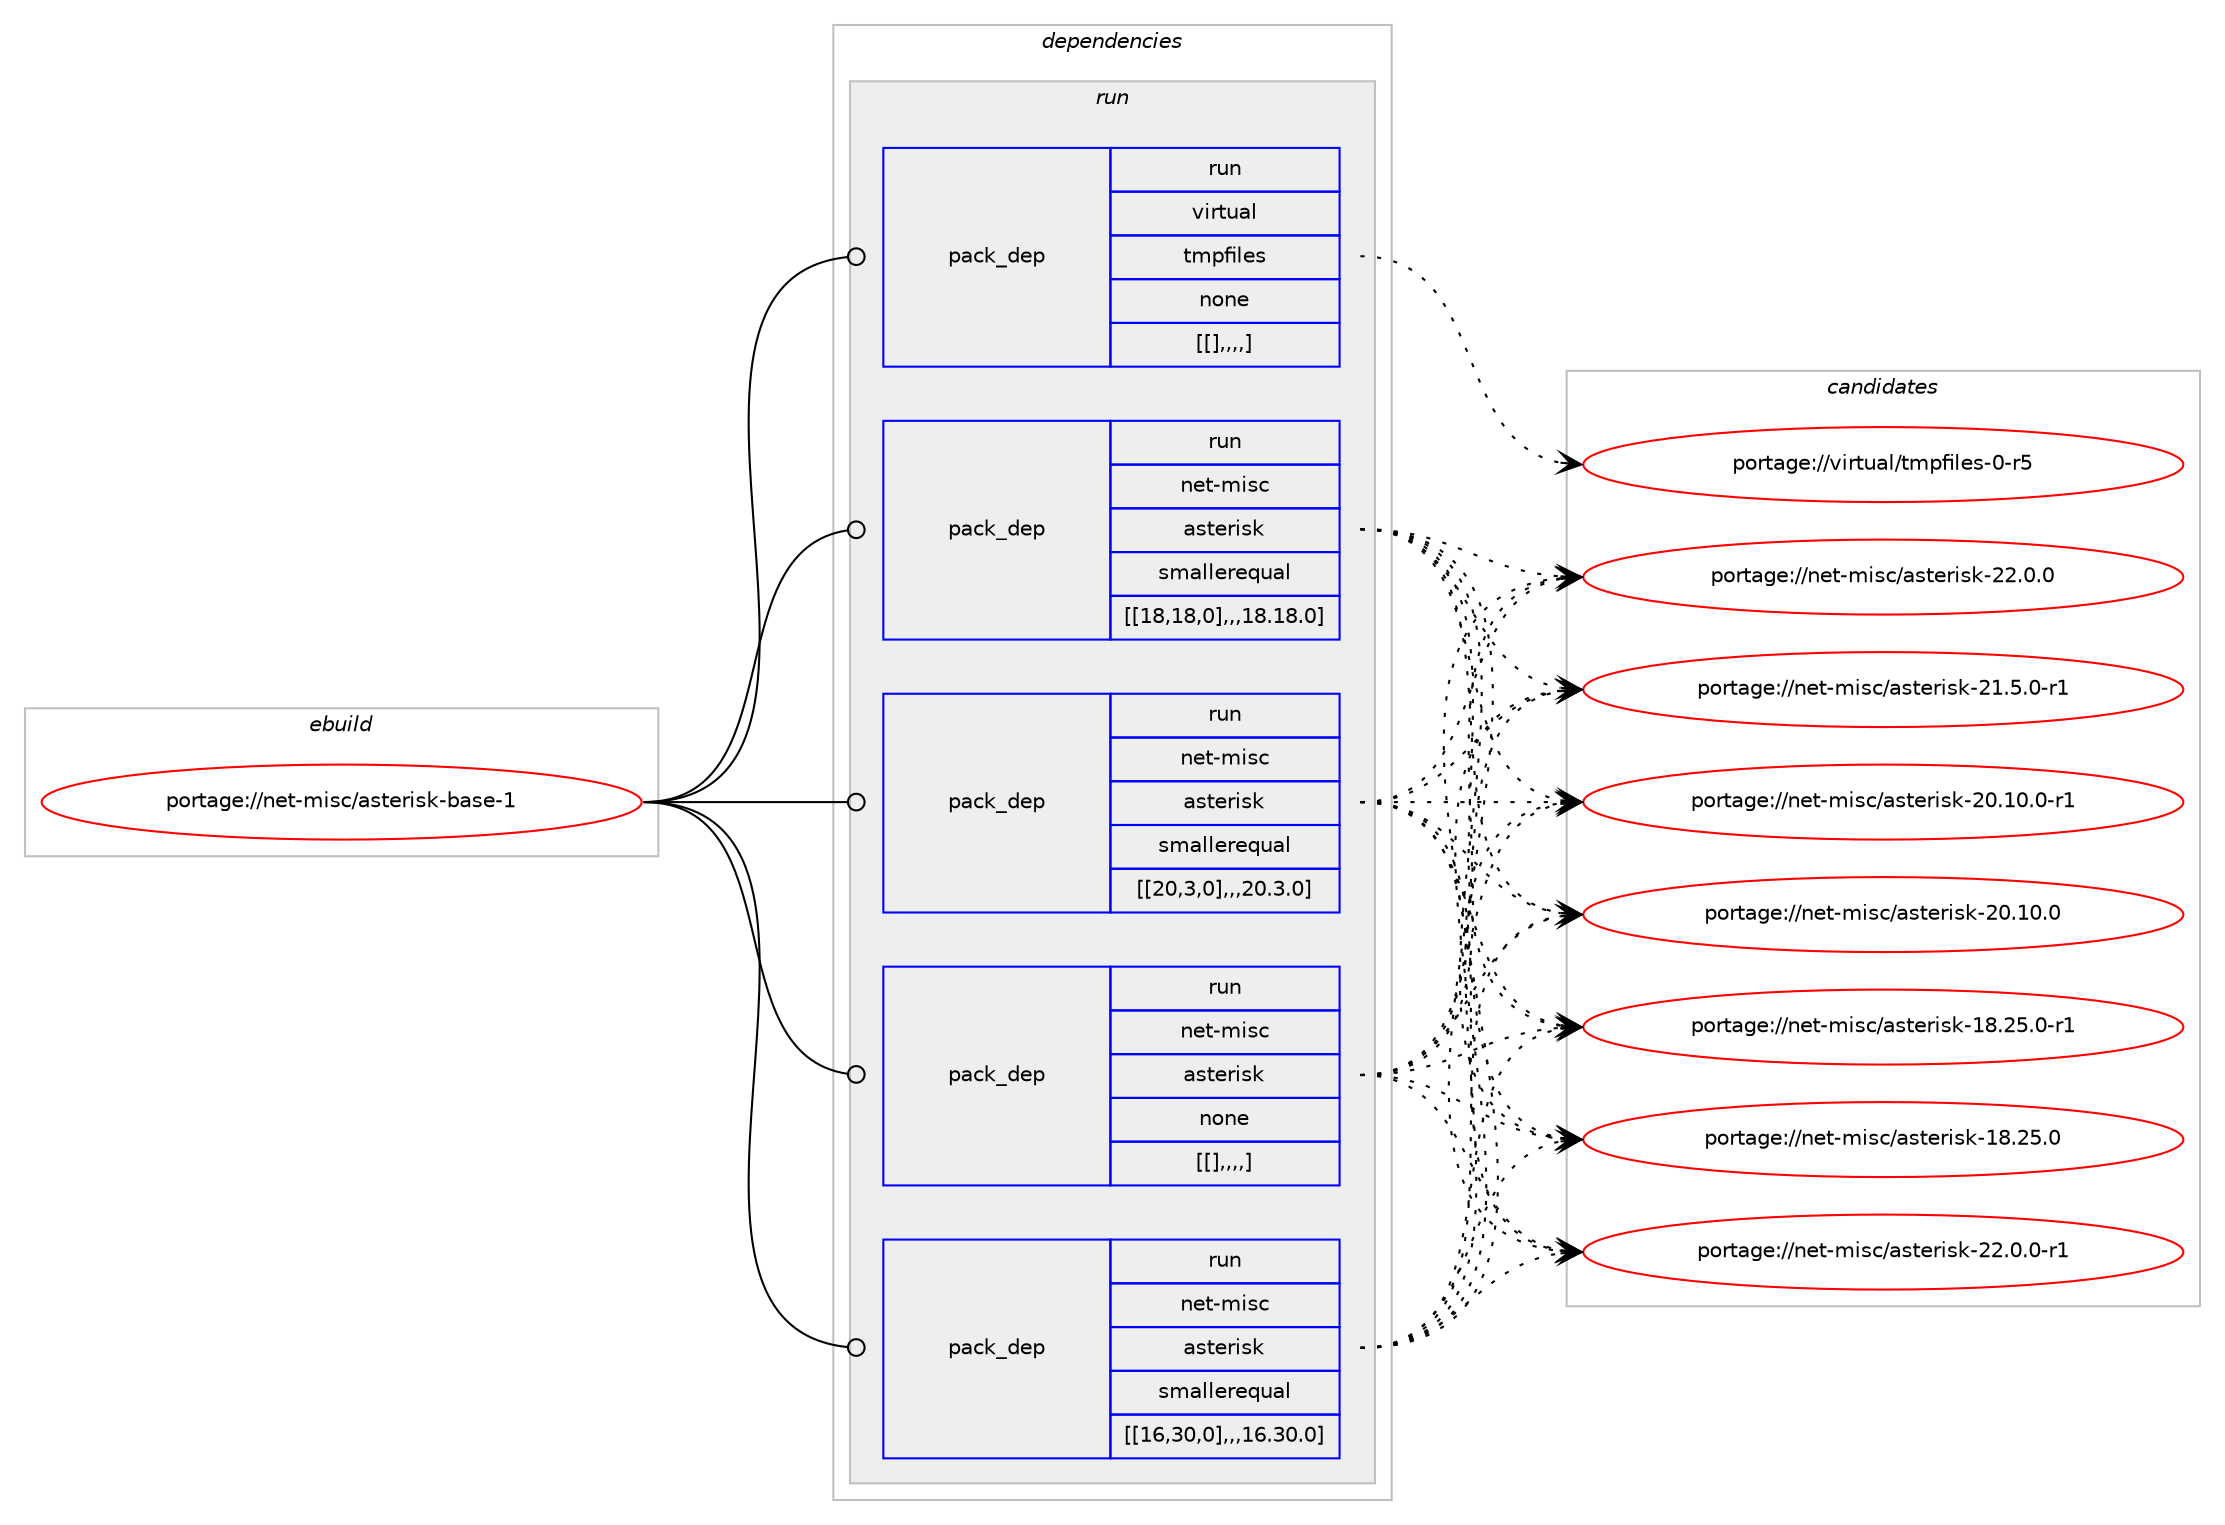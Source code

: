 digraph prolog {

# *************
# Graph options
# *************

newrank=true;
concentrate=true;
compound=true;
graph [rankdir=LR,fontname=Helvetica,fontsize=10,ranksep=1.5];#, ranksep=2.5, nodesep=0.2];
edge  [arrowhead=vee];
node  [fontname=Helvetica,fontsize=10];

# **********
# The ebuild
# **********

subgraph cluster_leftcol {
color=gray;
label=<<i>ebuild</i>>;
id [label="portage://net-misc/asterisk-base-1", color=red, width=4, href="../net-misc/asterisk-base-1.svg"];
}

# ****************
# The dependencies
# ****************

subgraph cluster_midcol {
color=gray;
label=<<i>dependencies</i>>;
subgraph cluster_compile {
fillcolor="#eeeeee";
style=filled;
label=<<i>compile</i>>;
}
subgraph cluster_compileandrun {
fillcolor="#eeeeee";
style=filled;
label=<<i>compile and run</i>>;
}
subgraph cluster_run {
fillcolor="#eeeeee";
style=filled;
label=<<i>run</i>>;
subgraph pack283422 {
dependency388423 [label=<<TABLE BORDER="0" CELLBORDER="1" CELLSPACING="0" CELLPADDING="4" WIDTH="220"><TR><TD ROWSPAN="6" CELLPADDING="30">pack_dep</TD></TR><TR><TD WIDTH="110">run</TD></TR><TR><TD>net-misc</TD></TR><TR><TD>asterisk</TD></TR><TR><TD>none</TD></TR><TR><TD>[[],,,,]</TD></TR></TABLE>>, shape=none, color=blue];
}
id:e -> dependency388423:w [weight=20,style="solid",arrowhead="odot"];
subgraph pack283458 {
dependency388447 [label=<<TABLE BORDER="0" CELLBORDER="1" CELLSPACING="0" CELLPADDING="4" WIDTH="220"><TR><TD ROWSPAN="6" CELLPADDING="30">pack_dep</TD></TR><TR><TD WIDTH="110">run</TD></TR><TR><TD>virtual</TD></TR><TR><TD>tmpfiles</TD></TR><TR><TD>none</TD></TR><TR><TD>[[],,,,]</TD></TR></TABLE>>, shape=none, color=blue];
}
id:e -> dependency388447:w [weight=20,style="solid",arrowhead="odot"];
subgraph pack283460 {
dependency388468 [label=<<TABLE BORDER="0" CELLBORDER="1" CELLSPACING="0" CELLPADDING="4" WIDTH="220"><TR><TD ROWSPAN="6" CELLPADDING="30">pack_dep</TD></TR><TR><TD WIDTH="110">run</TD></TR><TR><TD>net-misc</TD></TR><TR><TD>asterisk</TD></TR><TR><TD>smallerequal</TD></TR><TR><TD>[[16,30,0],,,16.30.0]</TD></TR></TABLE>>, shape=none, color=blue];
}
id:e -> dependency388468:w [weight=20,style="solid",arrowhead="odot"];
subgraph pack283477 {
dependency388490 [label=<<TABLE BORDER="0" CELLBORDER="1" CELLSPACING="0" CELLPADDING="4" WIDTH="220"><TR><TD ROWSPAN="6" CELLPADDING="30">pack_dep</TD></TR><TR><TD WIDTH="110">run</TD></TR><TR><TD>net-misc</TD></TR><TR><TD>asterisk</TD></TR><TR><TD>smallerequal</TD></TR><TR><TD>[[18,18,0],,,18.18.0]</TD></TR></TABLE>>, shape=none, color=blue];
}
id:e -> dependency388490:w [weight=20,style="solid",arrowhead="odot"];
subgraph pack283492 {
dependency388495 [label=<<TABLE BORDER="0" CELLBORDER="1" CELLSPACING="0" CELLPADDING="4" WIDTH="220"><TR><TD ROWSPAN="6" CELLPADDING="30">pack_dep</TD></TR><TR><TD WIDTH="110">run</TD></TR><TR><TD>net-misc</TD></TR><TR><TD>asterisk</TD></TR><TR><TD>smallerequal</TD></TR><TR><TD>[[20,3,0],,,20.3.0]</TD></TR></TABLE>>, shape=none, color=blue];
}
id:e -> dependency388495:w [weight=20,style="solid",arrowhead="odot"];
}
}

# **************
# The candidates
# **************

subgraph cluster_choices {
rank=same;
color=gray;
label=<<i>candidates</i>>;

subgraph choice282661 {
color=black;
nodesep=1;
choice11010111645109105115994797115116101114105115107455050464846484511449 [label="portage://net-misc/asterisk-22.0.0-r1", color=red, width=4,href="../net-misc/asterisk-22.0.0-r1.svg"];
choice1101011164510910511599479711511610111410511510745505046484648 [label="portage://net-misc/asterisk-22.0.0", color=red, width=4,href="../net-misc/asterisk-22.0.0.svg"];
choice11010111645109105115994797115116101114105115107455049465346484511449 [label="portage://net-misc/asterisk-21.5.0-r1", color=red, width=4,href="../net-misc/asterisk-21.5.0-r1.svg"];
choice1101011164510910511599479711511610111410511510745504846494846484511449 [label="portage://net-misc/asterisk-20.10.0-r1", color=red, width=4,href="../net-misc/asterisk-20.10.0-r1.svg"];
choice110101116451091051159947971151161011141051151074550484649484648 [label="portage://net-misc/asterisk-20.10.0", color=red, width=4,href="../net-misc/asterisk-20.10.0.svg"];
choice1101011164510910511599479711511610111410511510745495646505346484511449 [label="portage://net-misc/asterisk-18.25.0-r1", color=red, width=4,href="../net-misc/asterisk-18.25.0-r1.svg"];
choice110101116451091051159947971151161011141051151074549564650534648 [label="portage://net-misc/asterisk-18.25.0", color=red, width=4,href="../net-misc/asterisk-18.25.0.svg"];
dependency388423:e -> choice11010111645109105115994797115116101114105115107455050464846484511449:w [style=dotted,weight="100"];
dependency388423:e -> choice1101011164510910511599479711511610111410511510745505046484648:w [style=dotted,weight="100"];
dependency388423:e -> choice11010111645109105115994797115116101114105115107455049465346484511449:w [style=dotted,weight="100"];
dependency388423:e -> choice1101011164510910511599479711511610111410511510745504846494846484511449:w [style=dotted,weight="100"];
dependency388423:e -> choice110101116451091051159947971151161011141051151074550484649484648:w [style=dotted,weight="100"];
dependency388423:e -> choice1101011164510910511599479711511610111410511510745495646505346484511449:w [style=dotted,weight="100"];
dependency388423:e -> choice110101116451091051159947971151161011141051151074549564650534648:w [style=dotted,weight="100"];
}
subgraph choice282680 {
color=black;
nodesep=1;
choice118105114116117971084711610911210210510810111545484511453 [label="portage://virtual/tmpfiles-0-r5", color=red, width=4,href="../virtual/tmpfiles-0-r5.svg"];
dependency388447:e -> choice118105114116117971084711610911210210510810111545484511453:w [style=dotted,weight="100"];
}
subgraph choice282682 {
color=black;
nodesep=1;
choice11010111645109105115994797115116101114105115107455050464846484511449 [label="portage://net-misc/asterisk-22.0.0-r1", color=red, width=4,href="../net-misc/asterisk-22.0.0-r1.svg"];
choice1101011164510910511599479711511610111410511510745505046484648 [label="portage://net-misc/asterisk-22.0.0", color=red, width=4,href="../net-misc/asterisk-22.0.0.svg"];
choice11010111645109105115994797115116101114105115107455049465346484511449 [label="portage://net-misc/asterisk-21.5.0-r1", color=red, width=4,href="../net-misc/asterisk-21.5.0-r1.svg"];
choice1101011164510910511599479711511610111410511510745504846494846484511449 [label="portage://net-misc/asterisk-20.10.0-r1", color=red, width=4,href="../net-misc/asterisk-20.10.0-r1.svg"];
choice110101116451091051159947971151161011141051151074550484649484648 [label="portage://net-misc/asterisk-20.10.0", color=red, width=4,href="../net-misc/asterisk-20.10.0.svg"];
choice1101011164510910511599479711511610111410511510745495646505346484511449 [label="portage://net-misc/asterisk-18.25.0-r1", color=red, width=4,href="../net-misc/asterisk-18.25.0-r1.svg"];
choice110101116451091051159947971151161011141051151074549564650534648 [label="portage://net-misc/asterisk-18.25.0", color=red, width=4,href="../net-misc/asterisk-18.25.0.svg"];
dependency388468:e -> choice11010111645109105115994797115116101114105115107455050464846484511449:w [style=dotted,weight="100"];
dependency388468:e -> choice1101011164510910511599479711511610111410511510745505046484648:w [style=dotted,weight="100"];
dependency388468:e -> choice11010111645109105115994797115116101114105115107455049465346484511449:w [style=dotted,weight="100"];
dependency388468:e -> choice1101011164510910511599479711511610111410511510745504846494846484511449:w [style=dotted,weight="100"];
dependency388468:e -> choice110101116451091051159947971151161011141051151074550484649484648:w [style=dotted,weight="100"];
dependency388468:e -> choice1101011164510910511599479711511610111410511510745495646505346484511449:w [style=dotted,weight="100"];
dependency388468:e -> choice110101116451091051159947971151161011141051151074549564650534648:w [style=dotted,weight="100"];
}
subgraph choice282710 {
color=black;
nodesep=1;
choice11010111645109105115994797115116101114105115107455050464846484511449 [label="portage://net-misc/asterisk-22.0.0-r1", color=red, width=4,href="../net-misc/asterisk-22.0.0-r1.svg"];
choice1101011164510910511599479711511610111410511510745505046484648 [label="portage://net-misc/asterisk-22.0.0", color=red, width=4,href="../net-misc/asterisk-22.0.0.svg"];
choice11010111645109105115994797115116101114105115107455049465346484511449 [label="portage://net-misc/asterisk-21.5.0-r1", color=red, width=4,href="../net-misc/asterisk-21.5.0-r1.svg"];
choice1101011164510910511599479711511610111410511510745504846494846484511449 [label="portage://net-misc/asterisk-20.10.0-r1", color=red, width=4,href="../net-misc/asterisk-20.10.0-r1.svg"];
choice110101116451091051159947971151161011141051151074550484649484648 [label="portage://net-misc/asterisk-20.10.0", color=red, width=4,href="../net-misc/asterisk-20.10.0.svg"];
choice1101011164510910511599479711511610111410511510745495646505346484511449 [label="portage://net-misc/asterisk-18.25.0-r1", color=red, width=4,href="../net-misc/asterisk-18.25.0-r1.svg"];
choice110101116451091051159947971151161011141051151074549564650534648 [label="portage://net-misc/asterisk-18.25.0", color=red, width=4,href="../net-misc/asterisk-18.25.0.svg"];
dependency388490:e -> choice11010111645109105115994797115116101114105115107455050464846484511449:w [style=dotted,weight="100"];
dependency388490:e -> choice1101011164510910511599479711511610111410511510745505046484648:w [style=dotted,weight="100"];
dependency388490:e -> choice11010111645109105115994797115116101114105115107455049465346484511449:w [style=dotted,weight="100"];
dependency388490:e -> choice1101011164510910511599479711511610111410511510745504846494846484511449:w [style=dotted,weight="100"];
dependency388490:e -> choice110101116451091051159947971151161011141051151074550484649484648:w [style=dotted,weight="100"];
dependency388490:e -> choice1101011164510910511599479711511610111410511510745495646505346484511449:w [style=dotted,weight="100"];
dependency388490:e -> choice110101116451091051159947971151161011141051151074549564650534648:w [style=dotted,weight="100"];
}
subgraph choice282717 {
color=black;
nodesep=1;
choice11010111645109105115994797115116101114105115107455050464846484511449 [label="portage://net-misc/asterisk-22.0.0-r1", color=red, width=4,href="../net-misc/asterisk-22.0.0-r1.svg"];
choice1101011164510910511599479711511610111410511510745505046484648 [label="portage://net-misc/asterisk-22.0.0", color=red, width=4,href="../net-misc/asterisk-22.0.0.svg"];
choice11010111645109105115994797115116101114105115107455049465346484511449 [label="portage://net-misc/asterisk-21.5.0-r1", color=red, width=4,href="../net-misc/asterisk-21.5.0-r1.svg"];
choice1101011164510910511599479711511610111410511510745504846494846484511449 [label="portage://net-misc/asterisk-20.10.0-r1", color=red, width=4,href="../net-misc/asterisk-20.10.0-r1.svg"];
choice110101116451091051159947971151161011141051151074550484649484648 [label="portage://net-misc/asterisk-20.10.0", color=red, width=4,href="../net-misc/asterisk-20.10.0.svg"];
choice1101011164510910511599479711511610111410511510745495646505346484511449 [label="portage://net-misc/asterisk-18.25.0-r1", color=red, width=4,href="../net-misc/asterisk-18.25.0-r1.svg"];
choice110101116451091051159947971151161011141051151074549564650534648 [label="portage://net-misc/asterisk-18.25.0", color=red, width=4,href="../net-misc/asterisk-18.25.0.svg"];
dependency388495:e -> choice11010111645109105115994797115116101114105115107455050464846484511449:w [style=dotted,weight="100"];
dependency388495:e -> choice1101011164510910511599479711511610111410511510745505046484648:w [style=dotted,weight="100"];
dependency388495:e -> choice11010111645109105115994797115116101114105115107455049465346484511449:w [style=dotted,weight="100"];
dependency388495:e -> choice1101011164510910511599479711511610111410511510745504846494846484511449:w [style=dotted,weight="100"];
dependency388495:e -> choice110101116451091051159947971151161011141051151074550484649484648:w [style=dotted,weight="100"];
dependency388495:e -> choice1101011164510910511599479711511610111410511510745495646505346484511449:w [style=dotted,weight="100"];
dependency388495:e -> choice110101116451091051159947971151161011141051151074549564650534648:w [style=dotted,weight="100"];
}
}

}
